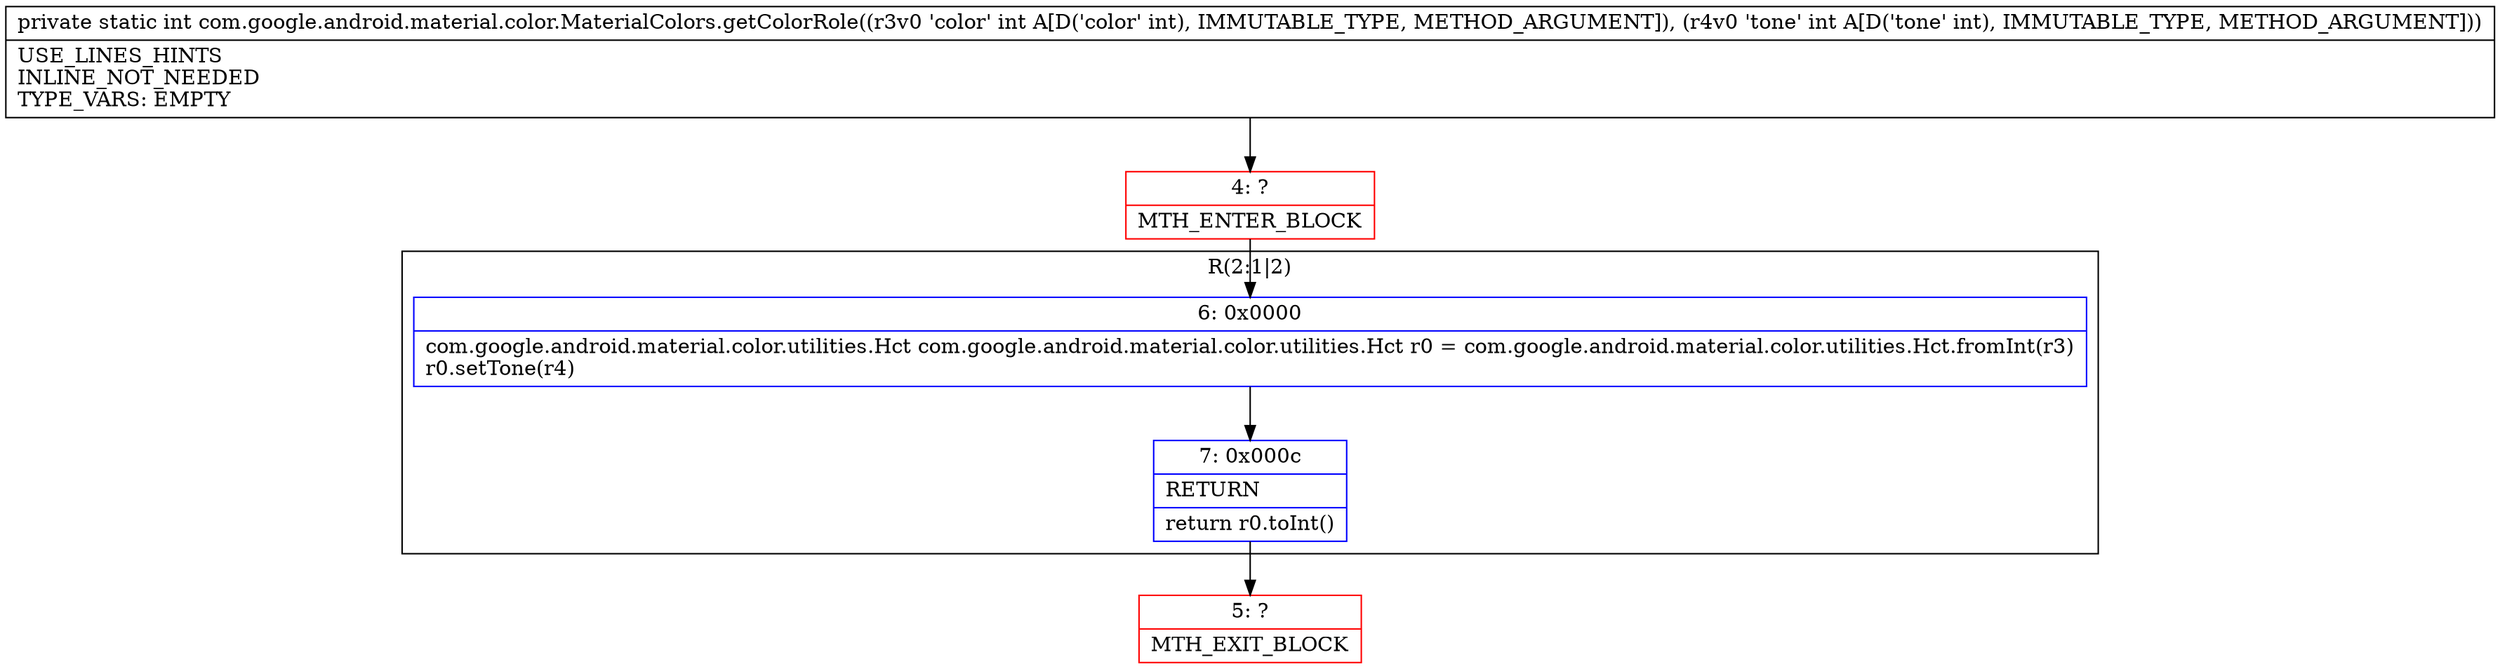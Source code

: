 digraph "CFG forcom.google.android.material.color.MaterialColors.getColorRole(II)I" {
subgraph cluster_Region_2107938228 {
label = "R(2:1|2)";
node [shape=record,color=blue];
Node_6 [shape=record,label="{6\:\ 0x0000|com.google.android.material.color.utilities.Hct com.google.android.material.color.utilities.Hct r0 = com.google.android.material.color.utilities.Hct.fromInt(r3)\lr0.setTone(r4)\l}"];
Node_7 [shape=record,label="{7\:\ 0x000c|RETURN\l|return r0.toInt()\l}"];
}
Node_4 [shape=record,color=red,label="{4\:\ ?|MTH_ENTER_BLOCK\l}"];
Node_5 [shape=record,color=red,label="{5\:\ ?|MTH_EXIT_BLOCK\l}"];
MethodNode[shape=record,label="{private static int com.google.android.material.color.MaterialColors.getColorRole((r3v0 'color' int A[D('color' int), IMMUTABLE_TYPE, METHOD_ARGUMENT]), (r4v0 'tone' int A[D('tone' int), IMMUTABLE_TYPE, METHOD_ARGUMENT]))  | USE_LINES_HINTS\lINLINE_NOT_NEEDED\lTYPE_VARS: EMPTY\l}"];
MethodNode -> Node_4;Node_6 -> Node_7;
Node_7 -> Node_5;
Node_4 -> Node_6;
}

